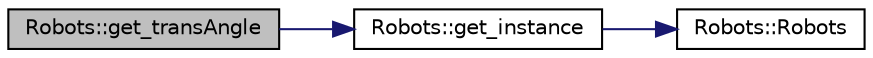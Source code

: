digraph "Robots::get_transAngle"
{
 // INTERACTIVE_SVG=YES
  edge [fontname="Helvetica",fontsize="10",labelfontname="Helvetica",labelfontsize="10"];
  node [fontname="Helvetica",fontsize="10",shape=record];
  rankdir="LR";
  Node362 [label="Robots::get_transAngle",height=0.2,width=0.4,color="black", fillcolor="grey75", style="filled", fontcolor="black"];
  Node362 -> Node363 [color="midnightblue",fontsize="10",style="solid",fontname="Helvetica"];
  Node363 [label="Robots::get_instance",height=0.2,width=0.4,color="black", fillcolor="white", style="filled",URL="$class_robots.html#a589bce74db5f34af384952d48435168f"];
  Node363 -> Node364 [color="midnightblue",fontsize="10",style="solid",fontname="Helvetica"];
  Node364 [label="Robots::Robots",height=0.2,width=0.4,color="black", fillcolor="white", style="filled",URL="$class_robots.html#aa2745a48ebd3e52b9a3020f6afbcb25d",tooltip="Initializes our arrays. "];
}
